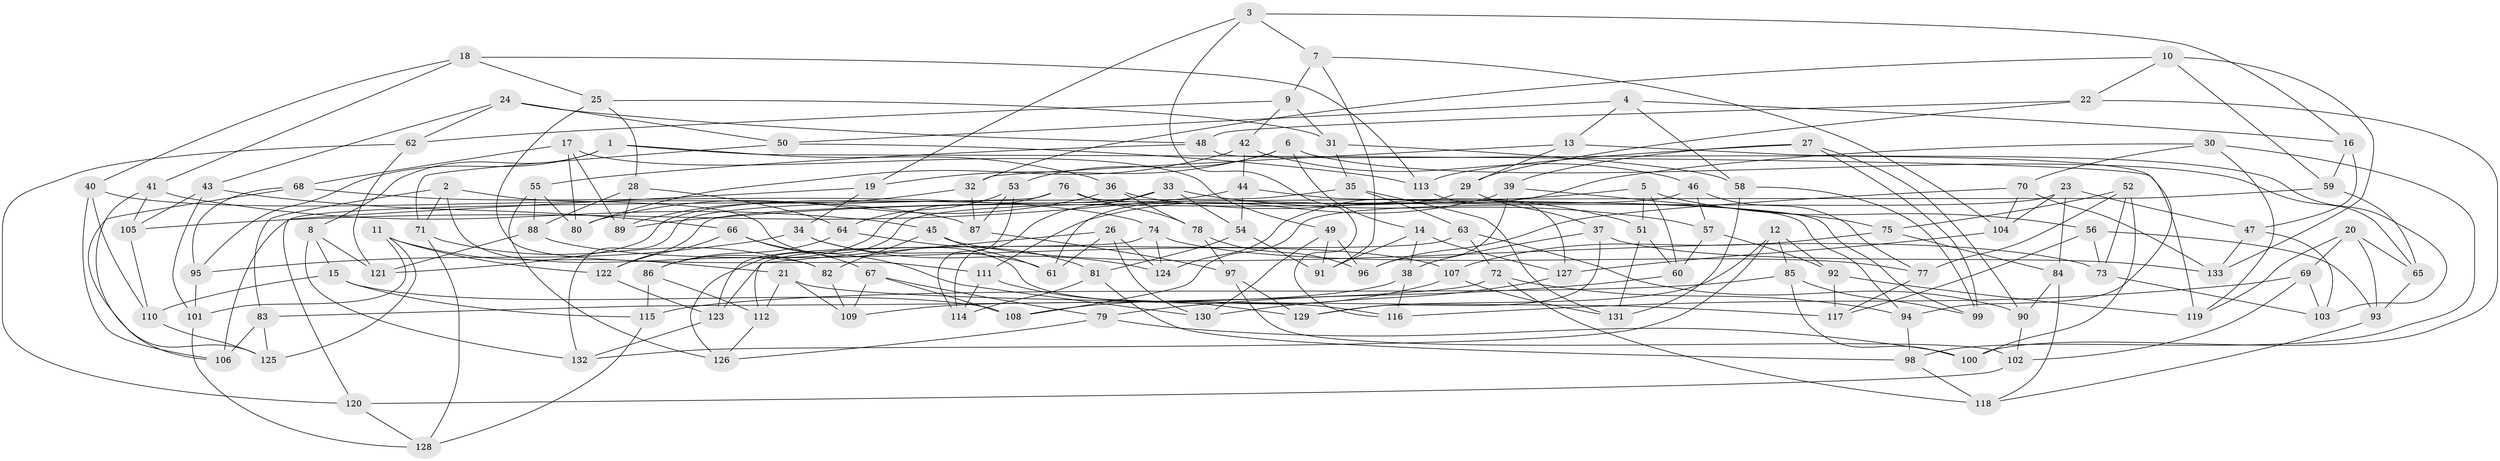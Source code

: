 // coarse degree distribution, {6: 0.5647058823529412, 4: 0.43529411764705883}
// Generated by graph-tools (version 1.1) at 2025/24/03/03/25 07:24:31]
// undirected, 133 vertices, 266 edges
graph export_dot {
graph [start="1"]
  node [color=gray90,style=filled];
  1;
  2;
  3;
  4;
  5;
  6;
  7;
  8;
  9;
  10;
  11;
  12;
  13;
  14;
  15;
  16;
  17;
  18;
  19;
  20;
  21;
  22;
  23;
  24;
  25;
  26;
  27;
  28;
  29;
  30;
  31;
  32;
  33;
  34;
  35;
  36;
  37;
  38;
  39;
  40;
  41;
  42;
  43;
  44;
  45;
  46;
  47;
  48;
  49;
  50;
  51;
  52;
  53;
  54;
  55;
  56;
  57;
  58;
  59;
  60;
  61;
  62;
  63;
  64;
  65;
  66;
  67;
  68;
  69;
  70;
  71;
  72;
  73;
  74;
  75;
  76;
  77;
  78;
  79;
  80;
  81;
  82;
  83;
  84;
  85;
  86;
  87;
  88;
  89;
  90;
  91;
  92;
  93;
  94;
  95;
  96;
  97;
  98;
  99;
  100;
  101;
  102;
  103;
  104;
  105;
  106;
  107;
  108;
  109;
  110;
  111;
  112;
  113;
  114;
  115;
  116;
  117;
  118;
  119;
  120;
  121;
  122;
  123;
  124;
  125;
  126;
  127;
  128;
  129;
  130;
  131;
  132;
  133;
  1 -- 36;
  1 -- 119;
  1 -- 95;
  1 -- 8;
  2 -- 83;
  2 -- 71;
  2 -- 82;
  2 -- 116;
  3 -- 7;
  3 -- 116;
  3 -- 16;
  3 -- 19;
  4 -- 58;
  4 -- 13;
  4 -- 50;
  4 -- 16;
  5 -- 51;
  5 -- 60;
  5 -- 56;
  5 -- 89;
  6 -- 19;
  6 -- 65;
  6 -- 14;
  6 -- 53;
  7 -- 9;
  7 -- 104;
  7 -- 91;
  8 -- 121;
  8 -- 132;
  8 -- 15;
  9 -- 62;
  9 -- 31;
  9 -- 42;
  10 -- 59;
  10 -- 32;
  10 -- 22;
  10 -- 133;
  11 -- 122;
  11 -- 101;
  11 -- 125;
  11 -- 21;
  12 -- 132;
  12 -- 92;
  12 -- 85;
  12 -- 129;
  13 -- 103;
  13 -- 32;
  13 -- 29;
  14 -- 91;
  14 -- 127;
  14 -- 38;
  15 -- 108;
  15 -- 115;
  15 -- 110;
  16 -- 47;
  16 -- 59;
  17 -- 68;
  17 -- 80;
  17 -- 89;
  17 -- 49;
  18 -- 41;
  18 -- 113;
  18 -- 25;
  18 -- 40;
  19 -- 34;
  19 -- 120;
  20 -- 93;
  20 -- 119;
  20 -- 65;
  20 -- 69;
  21 -- 112;
  21 -- 109;
  21 -- 117;
  22 -- 100;
  22 -- 48;
  22 -- 29;
  23 -- 84;
  23 -- 104;
  23 -- 47;
  23 -- 108;
  24 -- 43;
  24 -- 48;
  24 -- 62;
  24 -- 50;
  25 -- 28;
  25 -- 111;
  25 -- 31;
  26 -- 124;
  26 -- 112;
  26 -- 61;
  26 -- 130;
  27 -- 99;
  27 -- 90;
  27 -- 113;
  27 -- 39;
  28 -- 64;
  28 -- 89;
  28 -- 88;
  29 -- 37;
  29 -- 61;
  30 -- 98;
  30 -- 119;
  30 -- 124;
  30 -- 70;
  31 -- 58;
  31 -- 35;
  32 -- 89;
  32 -- 87;
  33 -- 57;
  33 -- 121;
  33 -- 54;
  33 -- 114;
  34 -- 61;
  34 -- 124;
  34 -- 95;
  35 -- 131;
  35 -- 63;
  35 -- 132;
  36 -- 78;
  36 -- 80;
  36 -- 51;
  37 -- 133;
  37 -- 129;
  37 -- 38;
  38 -- 109;
  38 -- 116;
  39 -- 111;
  39 -- 75;
  39 -- 96;
  40 -- 110;
  40 -- 106;
  40 -- 87;
  41 -- 105;
  41 -- 125;
  41 -- 45;
  42 -- 80;
  42 -- 44;
  42 -- 46;
  43 -- 101;
  43 -- 105;
  43 -- 66;
  44 -- 105;
  44 -- 54;
  44 -- 99;
  45 -- 73;
  45 -- 61;
  45 -- 82;
  46 -- 126;
  46 -- 57;
  46 -- 77;
  47 -- 133;
  47 -- 103;
  48 -- 94;
  48 -- 55;
  49 -- 96;
  49 -- 91;
  49 -- 130;
  50 -- 71;
  50 -- 113;
  51 -- 60;
  51 -- 131;
  52 -- 100;
  52 -- 77;
  52 -- 73;
  52 -- 75;
  53 -- 64;
  53 -- 114;
  53 -- 87;
  54 -- 81;
  54 -- 91;
  55 -- 126;
  55 -- 80;
  55 -- 88;
  56 -- 73;
  56 -- 93;
  56 -- 117;
  57 -- 92;
  57 -- 60;
  58 -- 99;
  58 -- 131;
  59 -- 122;
  59 -- 65;
  60 -- 79;
  62 -- 121;
  62 -- 120;
  63 -- 90;
  63 -- 123;
  63 -- 72;
  64 -- 81;
  64 -- 86;
  65 -- 93;
  66 -- 130;
  66 -- 122;
  66 -- 67;
  67 -- 79;
  67 -- 109;
  67 -- 108;
  68 -- 95;
  68 -- 74;
  68 -- 106;
  69 -- 116;
  69 -- 103;
  69 -- 102;
  70 -- 104;
  70 -- 96;
  70 -- 133;
  71 -- 128;
  71 -- 82;
  72 -- 94;
  72 -- 83;
  72 -- 118;
  73 -- 103;
  74 -- 77;
  74 -- 124;
  74 -- 123;
  75 -- 107;
  75 -- 84;
  76 -- 94;
  76 -- 86;
  76 -- 78;
  76 -- 106;
  77 -- 117;
  78 -- 96;
  78 -- 97;
  79 -- 126;
  79 -- 100;
  81 -- 98;
  81 -- 114;
  82 -- 109;
  83 -- 125;
  83 -- 106;
  84 -- 118;
  84 -- 90;
  85 -- 115;
  85 -- 99;
  85 -- 100;
  86 -- 112;
  86 -- 115;
  87 -- 97;
  88 -- 107;
  88 -- 121;
  90 -- 102;
  92 -- 119;
  92 -- 117;
  93 -- 118;
  94 -- 98;
  95 -- 101;
  97 -- 129;
  97 -- 102;
  98 -- 118;
  101 -- 128;
  102 -- 120;
  104 -- 127;
  105 -- 110;
  107 -- 131;
  107 -- 108;
  110 -- 125;
  111 -- 129;
  111 -- 114;
  112 -- 126;
  113 -- 127;
  115 -- 128;
  120 -- 128;
  122 -- 123;
  123 -- 132;
  127 -- 130;
}
